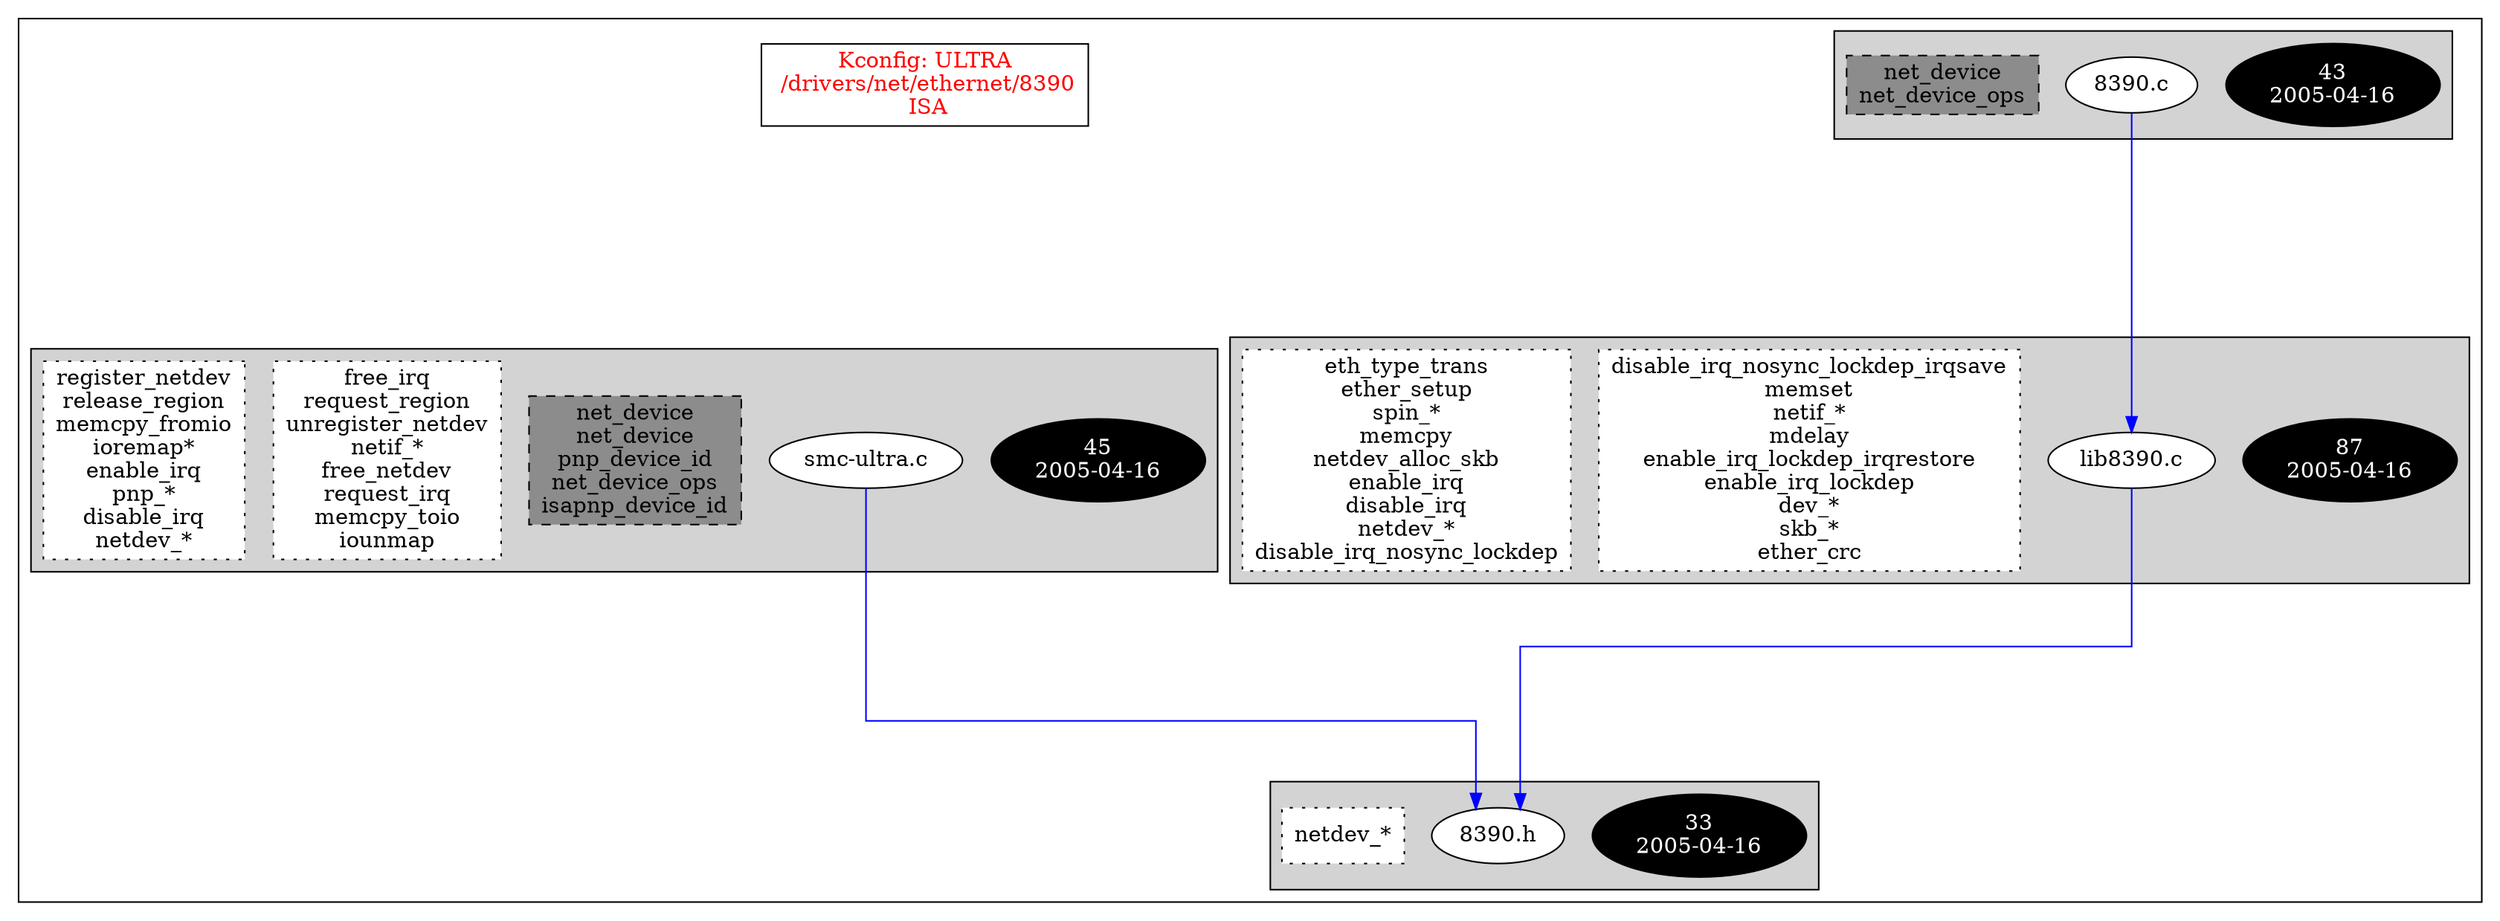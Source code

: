 digraph Driver {
	ranksep=2;
	splines=ortho;
	//Symbol: ULTRA
	subgraph "cluster_ULTRA"{
		subgraph "cluster_8390.h" {
			style=filled
			"commit_8390.h" [style=filled, fillcolor=black, fontcolor=white, label="33\n2005-04-16"];
			"8390.h" [style=filled, fillcolor=white, fontcolor=black, label="8390.h\n"];
			"funccall0-8390.h" [style="filled,dotted" shape=box, fillcolor=white, fontcolor=black, label="netdev_*\n"];
		}
		subgraph "cluster_8390.c" {
			style=filled
			"commit_8390.c" [style=filled, fillcolor=black, fontcolor=white, label="43\n2005-04-16"];
			"8390.c" [style=filled, fillcolor=white, fontcolor=black, label="8390.c\n"];
			"structs-8390.c" [style="filled,dashed" shape=box, fillcolor=grey55, fontcolor=black, label="net_device\nnet_device_ops\n"];
		}
		subgraph "cluster_lib8390.c" {
			style=filled
			"commit_lib8390.c" [style=filled, fillcolor=black, fontcolor=white, label="87\n2005-04-16"];
			"lib8390.c" [style=filled, fillcolor=white, fontcolor=black, label="lib8390.c\n"];
			"funccall2-lib8390.c" [style="filled,dotted" shape=box, fillcolor=white, fontcolor=black, label="disable_irq_nosync_lockdep_irqsave\nmemset\nnetif_*\nmdelay\nenable_irq_lockdep_irqrestore\nenable_irq_lockdep\ndev_*\nskb_*\nether_crc\n"];
			"funccall1-lib8390.c" [style="filled,dotted" shape=box, fillcolor=white, fontcolor=black, label="eth_type_trans\nether_setup\nspin_*\nmemcpy\nnetdev_alloc_skb\nenable_irq\ndisable_irq\nnetdev_*\ndisable_irq_nosync_lockdep\n"];
		}
		subgraph "cluster_smc-ultra.c" {
			style=filled
			"commit_smc-ultra.c" [style=filled, fillcolor=black, fontcolor=white, label="45\n2005-04-16"];
			"smc-ultra.c" [style=filled, fillcolor=white, fontcolor=black, label="smc-ultra.c\n"];
			"structs-smc-ultra.c" [style="filled,dashed" shape=box, fillcolor=grey55, fontcolor=black, label="net_device\nnet_device\npnp_device_id\nnet_device_ops\nisapnp_device_id\n"];
			"funccall2-smc-ultra.c" [style="filled,dotted" shape=box, fillcolor=white, fontcolor=black, label="free_irq\nrequest_region\nunregister_netdev\nnetif_*\nfree_netdev\nrequest_irq\nmemcpy_toio\niounmap\n"];
			"funccall1-smc-ultra.c" [style="filled,dotted" shape=box, fillcolor=white, fontcolor=black, label="register_netdev\nrelease_region\nmemcpy_fromio\nioremap*\nenable_irq\npnp_*\ndisable_irq\nnetdev_*\n"];
		}
		"K:ULTRA" [label="Kconfig: ULTRA\n /drivers/net/ethernet/8390\n  ISA ", shape=box, fontcolor=red];
	}
"8390.c" -> "lib8390.c"[color=blue];
"lib8390.c" -> "8390.h"[color=blue];
"smc-ultra.c" -> "8390.h"[color=blue];
}

